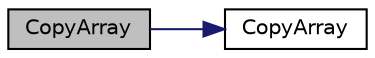 digraph "CopyArray"
{
 // INTERACTIVE_SVG=YES
 // LATEX_PDF_SIZE
  bgcolor="transparent";
  edge [fontname="Helvetica",fontsize="10",labelfontname="Helvetica",labelfontsize="10"];
  node [fontname="Helvetica",fontsize="10",shape=record];
  rankdir="LR";
  Node1 [label="CopyArray",height=0.2,width=0.4,color="black", fillcolor="grey75", style="filled", fontcolor="black",tooltip=" "];
  Node1 -> Node2 [color="midnightblue",fontsize="10",style="solid",fontname="Helvetica"];
  Node2 [label="CopyArray",height=0.2,width=0.4,color="black",URL="$d0/da7/namespacetesting_1_1internal_ac1dbf4f4a6f74c5943c1d4903bd48b72.html#ac1dbf4f4a6f74c5943c1d4903bd48b72",tooltip=" "];
}
